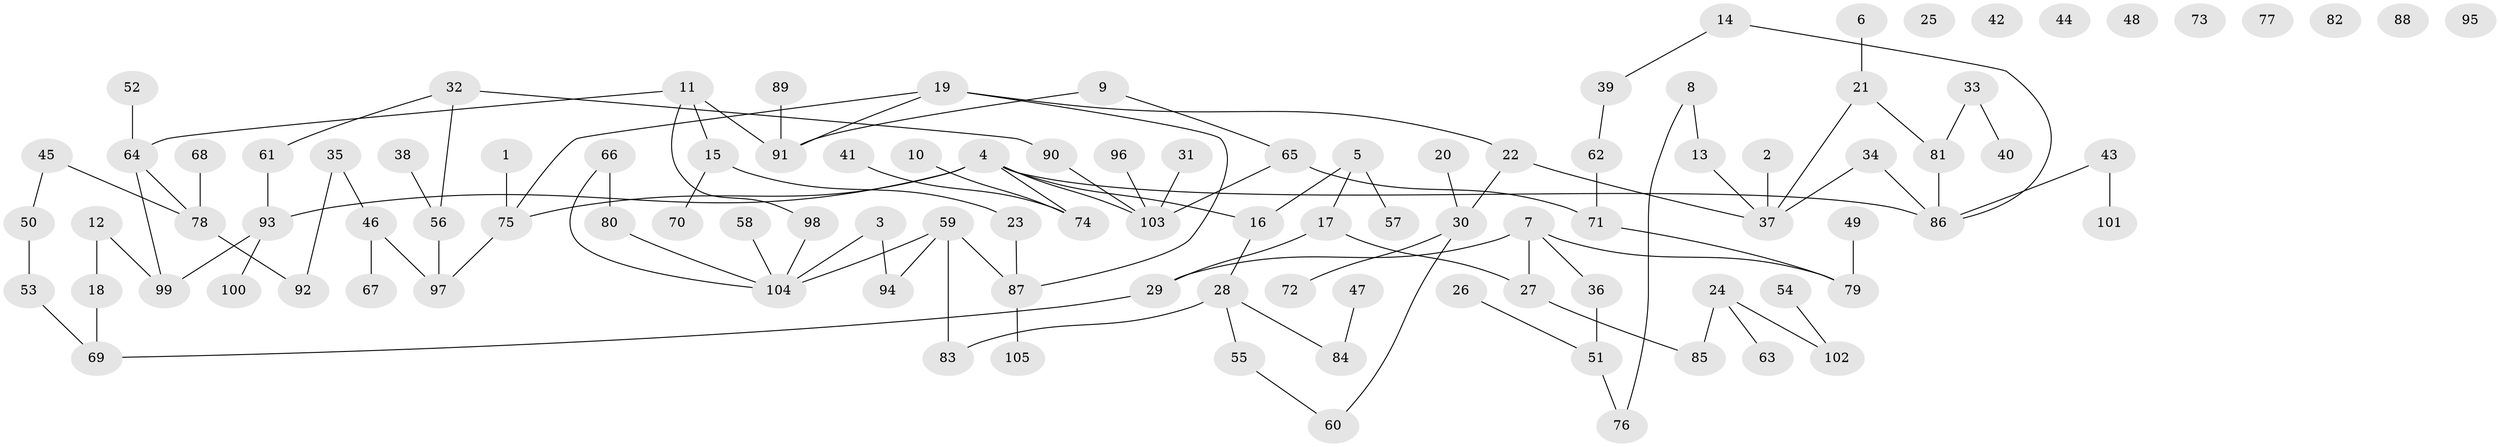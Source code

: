 // coarse degree distribution, {1: 0.2857142857142857, 4: 0.14285714285714285, 2: 0.21428571428571427, 7: 0.014285714285714285, 3: 0.12857142857142856, 6: 0.02857142857142857, 5: 0.05714285714285714, 0: 0.12857142857142856}
// Generated by graph-tools (version 1.1) at 2025/23/03/03/25 07:23:25]
// undirected, 105 vertices, 114 edges
graph export_dot {
graph [start="1"]
  node [color=gray90,style=filled];
  1;
  2;
  3;
  4;
  5;
  6;
  7;
  8;
  9;
  10;
  11;
  12;
  13;
  14;
  15;
  16;
  17;
  18;
  19;
  20;
  21;
  22;
  23;
  24;
  25;
  26;
  27;
  28;
  29;
  30;
  31;
  32;
  33;
  34;
  35;
  36;
  37;
  38;
  39;
  40;
  41;
  42;
  43;
  44;
  45;
  46;
  47;
  48;
  49;
  50;
  51;
  52;
  53;
  54;
  55;
  56;
  57;
  58;
  59;
  60;
  61;
  62;
  63;
  64;
  65;
  66;
  67;
  68;
  69;
  70;
  71;
  72;
  73;
  74;
  75;
  76;
  77;
  78;
  79;
  80;
  81;
  82;
  83;
  84;
  85;
  86;
  87;
  88;
  89;
  90;
  91;
  92;
  93;
  94;
  95;
  96;
  97;
  98;
  99;
  100;
  101;
  102;
  103;
  104;
  105;
  1 -- 75;
  2 -- 37;
  3 -- 94;
  3 -- 104;
  4 -- 16;
  4 -- 74;
  4 -- 75;
  4 -- 86;
  4 -- 93;
  4 -- 103;
  5 -- 16;
  5 -- 17;
  5 -- 57;
  6 -- 21;
  7 -- 27;
  7 -- 29;
  7 -- 36;
  7 -- 79;
  8 -- 13;
  8 -- 76;
  9 -- 65;
  9 -- 91;
  10 -- 74;
  11 -- 15;
  11 -- 64;
  11 -- 91;
  11 -- 98;
  12 -- 18;
  12 -- 99;
  13 -- 37;
  14 -- 39;
  14 -- 86;
  15 -- 23;
  15 -- 70;
  16 -- 28;
  17 -- 27;
  17 -- 29;
  18 -- 69;
  19 -- 22;
  19 -- 75;
  19 -- 87;
  19 -- 91;
  20 -- 30;
  21 -- 37;
  21 -- 81;
  22 -- 30;
  22 -- 37;
  23 -- 87;
  24 -- 63;
  24 -- 85;
  24 -- 102;
  26 -- 51;
  27 -- 85;
  28 -- 55;
  28 -- 83;
  28 -- 84;
  29 -- 69;
  30 -- 60;
  30 -- 72;
  31 -- 103;
  32 -- 56;
  32 -- 61;
  32 -- 90;
  33 -- 40;
  33 -- 81;
  34 -- 37;
  34 -- 86;
  35 -- 46;
  35 -- 92;
  36 -- 51;
  38 -- 56;
  39 -- 62;
  41 -- 74;
  43 -- 86;
  43 -- 101;
  45 -- 50;
  45 -- 78;
  46 -- 67;
  46 -- 97;
  47 -- 84;
  49 -- 79;
  50 -- 53;
  51 -- 76;
  52 -- 64;
  53 -- 69;
  54 -- 102;
  55 -- 60;
  56 -- 97;
  58 -- 104;
  59 -- 83;
  59 -- 87;
  59 -- 94;
  59 -- 104;
  61 -- 93;
  62 -- 71;
  64 -- 78;
  64 -- 99;
  65 -- 71;
  65 -- 103;
  66 -- 80;
  66 -- 104;
  68 -- 78;
  71 -- 79;
  75 -- 97;
  78 -- 92;
  80 -- 104;
  81 -- 86;
  87 -- 105;
  89 -- 91;
  90 -- 103;
  93 -- 99;
  93 -- 100;
  96 -- 103;
  98 -- 104;
}
